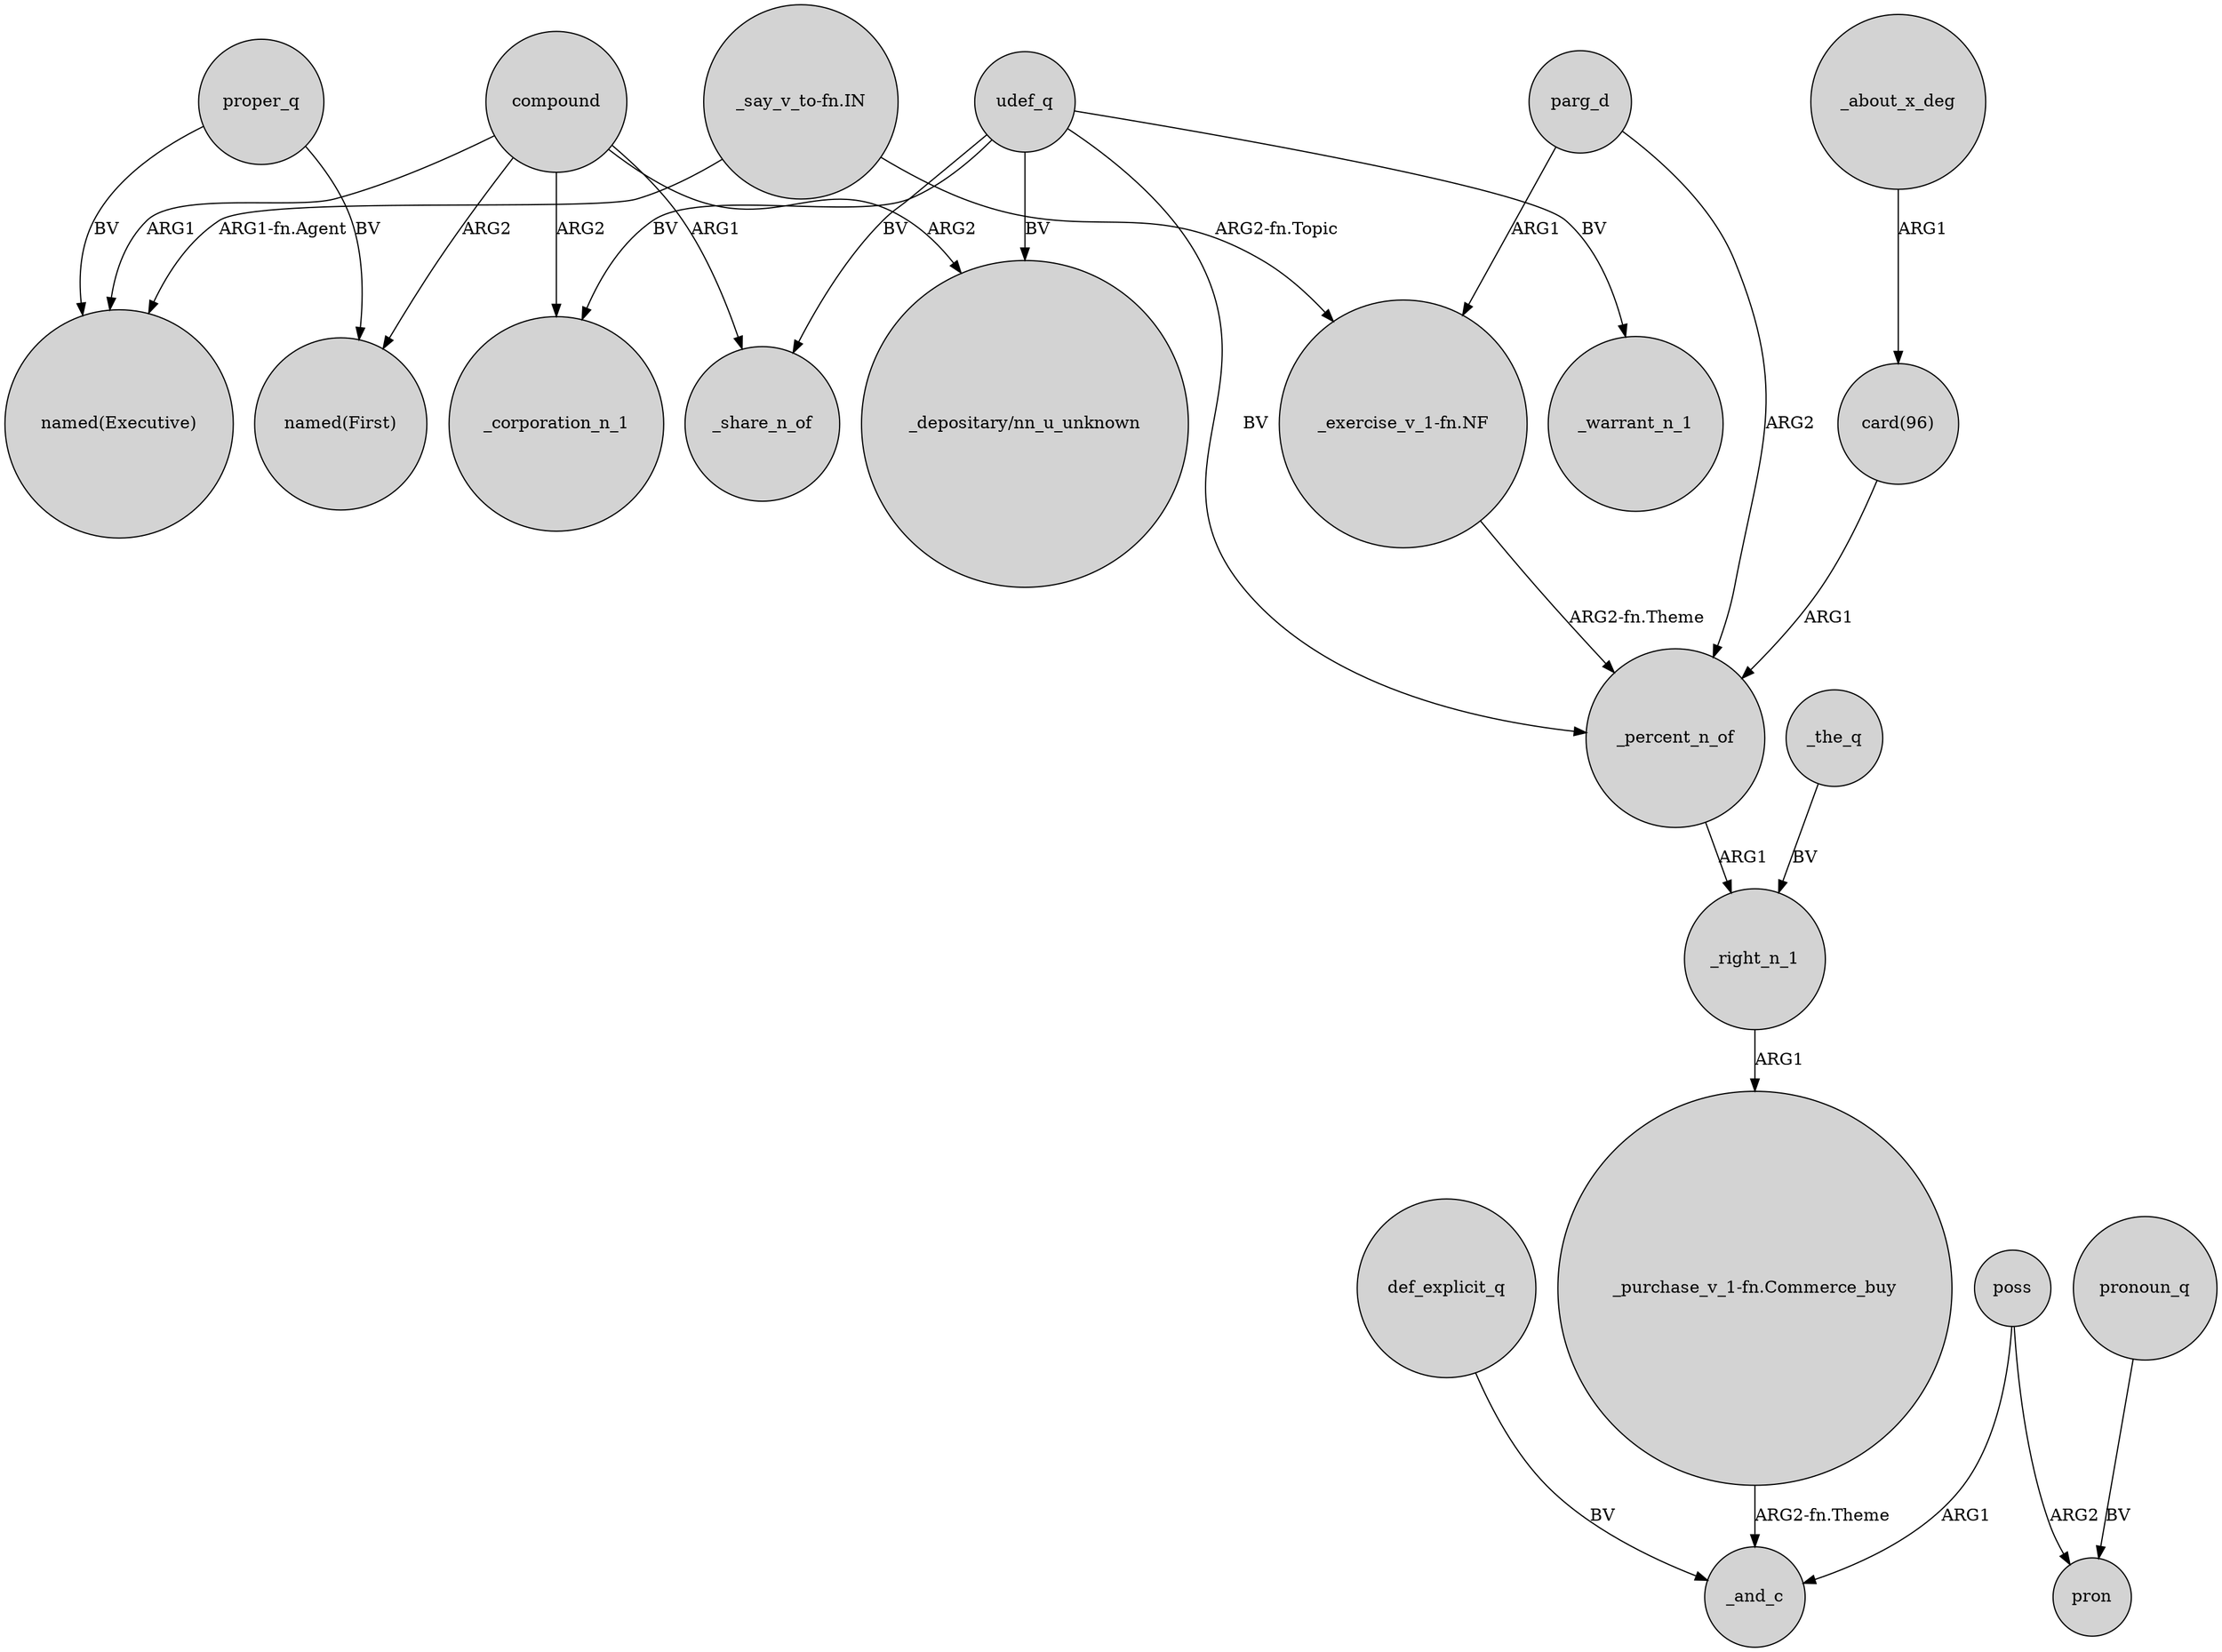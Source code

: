 digraph {
	node [shape=circle style=filled]
	"_say_v_to-fn.IN" -> "named(Executive)" [label="ARG1-fn.Agent"]
	poss -> pron [label=ARG2]
	poss -> _and_c [label=ARG1]
	def_explicit_q -> _and_c [label=BV]
	compound -> _corporation_n_1 [label=ARG2]
	proper_q -> "named(First)" [label=BV]
	udef_q -> _warrant_n_1 [label=BV]
	"_say_v_to-fn.IN" -> "_exercise_v_1-fn.NF" [label="ARG2-fn.Topic"]
	compound -> "named(First)" [label=ARG2]
	compound -> "_depositary/nn_u_unknown" [label=ARG2]
	udef_q -> "_depositary/nn_u_unknown" [label=BV]
	parg_d -> "_exercise_v_1-fn.NF" [label=ARG1]
	_about_x_deg -> "card(96)" [label=ARG1]
	"_exercise_v_1-fn.NF" -> _percent_n_of [label="ARG2-fn.Theme"]
	parg_d -> _percent_n_of [label=ARG2]
	pronoun_q -> pron [label=BV]
	udef_q -> _corporation_n_1 [label=BV]
	"card(96)" -> _percent_n_of [label=ARG1]
	compound -> _share_n_of [label=ARG1]
	udef_q -> _share_n_of [label=BV]
	_the_q -> _right_n_1 [label=BV]
	_right_n_1 -> "_purchase_v_1-fn.Commerce_buy" [label=ARG1]
	proper_q -> "named(Executive)" [label=BV]
	udef_q -> _percent_n_of [label=BV]
	_percent_n_of -> _right_n_1 [label=ARG1]
	compound -> "named(Executive)" [label=ARG1]
	"_purchase_v_1-fn.Commerce_buy" -> _and_c [label="ARG2-fn.Theme"]
}
